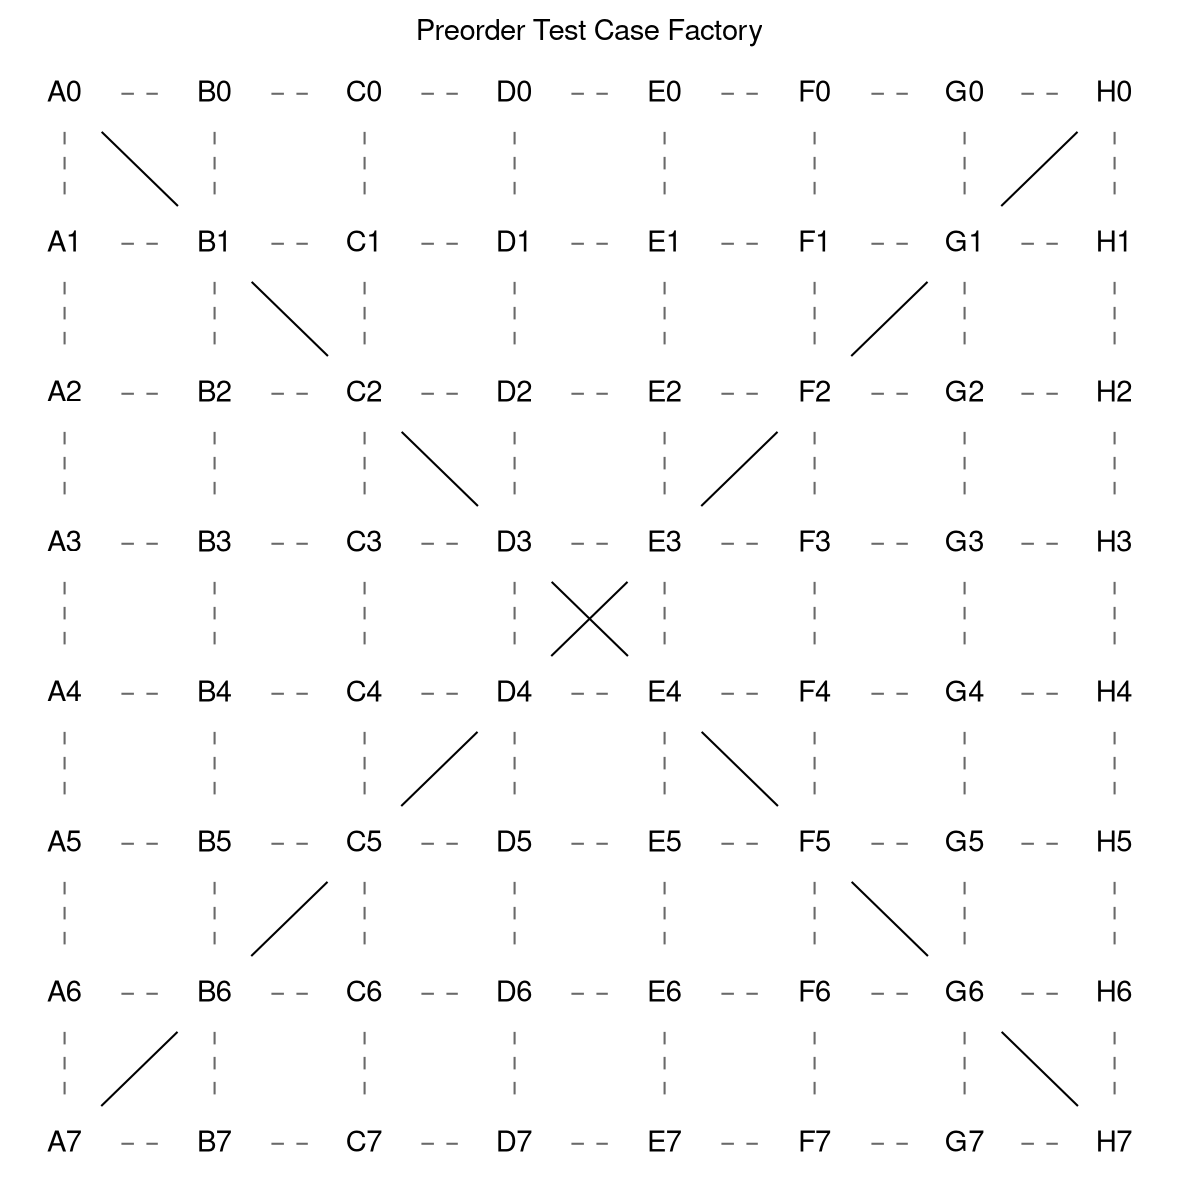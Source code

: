 graph Preorder
    {
    fontname="Helvetica,Arial,sans-serif"
    node [fontname="Helvetica,Arial,sans-serif"]
    edge [fontname="Helvetica,Arial,sans-serif"]
    layout=dot
    label="Preorder Test Case Factory"
    labelloc = "t"
    node [shape=plaintext]
    // arbitrary path on rigid grid
	A0 -- B1 -- C2 -- D3 -- E4 -- F5 -- G6 -- H7
    H0 -- G1 -- F2 -- E3 -- D4 -- C5 -- B6 -- A7

    edge [weight=1000 style=dashed color=dimgrey]

    // uncomment to hide the grid
	//edge [style=invis]

    A0 -- A1 -- A2 -- A3 -- A4 -- A5 -- A6 -- A7
    B0 -- B1 -- B2 -- B3 -- B4 -- B5 -- B6 -- B7
    C0 -- C1 -- C2 -- C3 -- C4 -- C5 -- C6 -- C7
    D0 -- D1 -- D2 -- D3 -- D4 -- D5 -- D6 -- D7
    E0 -- E1 -- E2 -- E3 -- E4 -- E5 -- E6 -- E7
    F0 -- F1 -- F2 -- F3 -- F4 -- F5 -- F6 -- F7
    G0 -- G1 -- G2 -- G3 -- G4 -- G5 -- G6 -- G7
    H0 -- H1 -- H2 -- H3 -- H4 -- H5 -- H6 -- H7



    rank=same {A0 -- B0 -- C0 -- D0 -- E0 -- F0 -- G0 -- H0}
    rank=same {A1 -- B1 -- C1 -- D1 -- E1 -- F1 -- G1 -- H1}
    rank=same {A2 -- B2 -- C2 -- D2 -- E2 -- F2 -- G2 -- H2}
    rank=same {A3 -- B3 -- C3 -- D3 -- E3 -- F3 -- G3 -- H3}
    rank=same {A4 -- B4 -- C4 -- D4 -- E4 -- F4 -- G4 -- H4}
    rank=same {A5 -- B5 -- C5 -- D5 -- E5 -- F5 -- G5 -- H5}
    rank=same {A6 -- B6 -- C6 -- D6 -- E6 -- F6 -- G6 -- H6}
    rank=same {A7 -- B7 -- C7 -- D7 -- E7 -- F7 -- G7 -- H7}
}